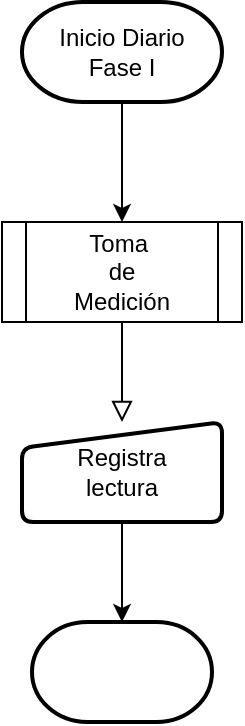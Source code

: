<mxfile version="24.2.3" type="github" pages="2">
  <diagram id="C5RBs43oDa-KdzZeNtuy" name="INICIO JORNADA">
    <mxGraphModel dx="880" dy="508" grid="1" gridSize="10" guides="1" tooltips="1" connect="1" arrows="1" fold="1" page="1" pageScale="1" pageWidth="827" pageHeight="1169" math="0" shadow="0">
      <root>
        <mxCell id="WIyWlLk6GJQsqaUBKTNV-0" />
        <mxCell id="WIyWlLk6GJQsqaUBKTNV-1" parent="WIyWlLk6GJQsqaUBKTNV-0" />
        <mxCell id="WIyWlLk6GJQsqaUBKTNV-4" value="" style="rounded=0;html=1;jettySize=auto;orthogonalLoop=1;fontSize=11;endArrow=block;endFill=0;endSize=8;strokeWidth=1;shadow=0;labelBackgroundColor=none;edgeStyle=orthogonalEdgeStyle;exitX=0.5;exitY=1;exitDx=0;exitDy=0;" parent="WIyWlLk6GJQsqaUBKTNV-1" source="x7VhPs1z7V3mAD25eQ-0-0" target="x7VhPs1z7V3mAD25eQ-0-1" edge="1">
          <mxGeometry y="20" relative="1" as="geometry">
            <mxPoint as="offset" />
            <mxPoint x="220" y="250" as="sourcePoint" />
            <mxPoint x="220" y="270" as="targetPoint" />
          </mxGeometry>
        </mxCell>
        <mxCell id="x7VhPs1z7V3mAD25eQ-0-0" value="&lt;div&gt;Toma&amp;nbsp;&lt;/div&gt;&lt;div&gt;de&lt;/div&gt;&lt;div&gt;Medición&lt;br&gt; &lt;/div&gt;" style="shape=process;whiteSpace=wrap;html=1;backgroundOutline=1;" vertex="1" parent="WIyWlLk6GJQsqaUBKTNV-1">
          <mxGeometry x="160" y="170" width="120" height="50" as="geometry" />
        </mxCell>
        <mxCell id="x7VhPs1z7V3mAD25eQ-0-2" style="edgeStyle=orthogonalEdgeStyle;rounded=0;orthogonalLoop=1;jettySize=auto;html=1;" edge="1" parent="WIyWlLk6GJQsqaUBKTNV-1" source="x7VhPs1z7V3mAD25eQ-0-1">
          <mxGeometry relative="1" as="geometry">
            <mxPoint x="220" y="370" as="targetPoint" />
          </mxGeometry>
        </mxCell>
        <mxCell id="x7VhPs1z7V3mAD25eQ-0-1" value="&lt;div&gt;Registra&lt;/div&gt;&lt;div&gt;lectura&lt;br&gt;&lt;/div&gt;" style="html=1;strokeWidth=2;shape=manualInput;whiteSpace=wrap;rounded=1;size=13;arcSize=11;" vertex="1" parent="WIyWlLk6GJQsqaUBKTNV-1">
          <mxGeometry x="170" y="270" width="100" height="50" as="geometry" />
        </mxCell>
        <mxCell id="x7VhPs1z7V3mAD25eQ-0-3" value="" style="strokeWidth=2;html=1;shape=mxgraph.flowchart.terminator;whiteSpace=wrap;" vertex="1" parent="WIyWlLk6GJQsqaUBKTNV-1">
          <mxGeometry x="175" y="370" width="90" height="50" as="geometry" />
        </mxCell>
        <mxCell id="x7VhPs1z7V3mAD25eQ-0-6" style="edgeStyle=orthogonalEdgeStyle;rounded=0;orthogonalLoop=1;jettySize=auto;html=1;" edge="1" parent="WIyWlLk6GJQsqaUBKTNV-1" source="x7VhPs1z7V3mAD25eQ-0-4" target="x7VhPs1z7V3mAD25eQ-0-0">
          <mxGeometry relative="1" as="geometry" />
        </mxCell>
        <mxCell id="x7VhPs1z7V3mAD25eQ-0-4" value="&lt;div&gt;Inicio Diario&lt;/div&gt;&lt;div&gt;Fase I&lt;br&gt;&lt;/div&gt;" style="strokeWidth=2;html=1;shape=mxgraph.flowchart.terminator;whiteSpace=wrap;" vertex="1" parent="WIyWlLk6GJQsqaUBKTNV-1">
          <mxGeometry x="170" y="60" width="100" height="50" as="geometry" />
        </mxCell>
      </root>
    </mxGraphModel>
  </diagram>
  <diagram id="pT7MzxecGG4wujVrWrOr" name="Página-2">
    <mxGraphModel dx="880" dy="508" grid="1" gridSize="10" guides="1" tooltips="1" connect="1" arrows="1" fold="1" page="1" pageScale="1" pageWidth="827" pageHeight="1169" math="0" shadow="0">
      <root>
        <mxCell id="0" />
        <mxCell id="1" parent="0" />
        <mxCell id="-Nrn2JkLKy3yYLWhkv5x-1" value="&lt;div&gt;Empleado&lt;/div&gt;&lt;div&gt;Encargado&lt;br&gt;&lt;/div&gt;" style="shape=umlActor;verticalLabelPosition=bottom;verticalAlign=top;html=1;outlineConnect=0;" vertex="1" parent="1">
          <mxGeometry x="50" y="170" width="80" height="160" as="geometry" />
        </mxCell>
        <mxCell id="-Nrn2JkLKy3yYLWhkv5x-10" style="edgeStyle=orthogonalEdgeStyle;rounded=0;orthogonalLoop=1;jettySize=auto;html=1;entryX=1;entryY=0.333;entryDx=0;entryDy=0;entryPerimeter=0;" edge="1" parent="1" source="-Nrn2JkLKy3yYLWhkv5x-3" target="-Nrn2JkLKy3yYLWhkv5x-1">
          <mxGeometry relative="1" as="geometry">
            <mxPoint x="210" y="230" as="targetPoint" />
          </mxGeometry>
        </mxCell>
        <mxCell id="-Nrn2JkLKy3yYLWhkv5x-3" value="&lt;div&gt;Registros&lt;/div&gt;&lt;div&gt;Tanques&lt;br&gt;&lt;/div&gt;" style="swimlane;fontStyle=0;childLayout=stackLayout;horizontal=1;startSize=30;horizontalStack=0;resizeParent=1;resizeParentMax=0;resizeLast=0;collapsible=1;marginBottom=0;whiteSpace=wrap;html=1;" vertex="1" parent="1">
          <mxGeometry x="290" y="100" width="140" height="120" as="geometry">
            <mxRectangle x="320" y="110" width="90" height="40" as="alternateBounds" />
          </mxGeometry>
        </mxCell>
        <mxCell id="-Nrn2JkLKy3yYLWhkv5x-4" value="&lt;div&gt;Incluir datos&lt;/div&gt;" style="text;strokeColor=none;fillColor=none;align=left;verticalAlign=middle;spacingLeft=4;spacingRight=4;overflow=hidden;points=[[0,0.5],[1,0.5]];portConstraint=eastwest;rotatable=0;whiteSpace=wrap;html=1;" vertex="1" parent="-Nrn2JkLKy3yYLWhkv5x-3">
          <mxGeometry y="30" width="140" height="30" as="geometry" />
        </mxCell>
        <mxCell id="-Nrn2JkLKy3yYLWhkv5x-5" value="Modificar datos" style="text;strokeColor=none;fillColor=none;align=left;verticalAlign=middle;spacingLeft=4;spacingRight=4;overflow=hidden;points=[[0,0.5],[1,0.5]];portConstraint=eastwest;rotatable=0;whiteSpace=wrap;html=1;" vertex="1" parent="-Nrn2JkLKy3yYLWhkv5x-3">
          <mxGeometry y="60" width="140" height="30" as="geometry" />
        </mxCell>
        <mxCell id="-Nrn2JkLKy3yYLWhkv5x-6" value="Eliminar datos" style="text;strokeColor=none;fillColor=none;align=left;verticalAlign=middle;spacingLeft=4;spacingRight=4;overflow=hidden;points=[[0,0.5],[1,0.5]];portConstraint=eastwest;rotatable=0;whiteSpace=wrap;html=1;" vertex="1" parent="-Nrn2JkLKy3yYLWhkv5x-3">
          <mxGeometry y="90" width="140" height="30" as="geometry" />
        </mxCell>
        <mxCell id="-Nrn2JkLKy3yYLWhkv5x-11" value="&lt;div&gt;Registros&lt;/div&gt;&lt;div&gt;Medidores&lt;br&gt;&lt;/div&gt;" style="swimlane;fontStyle=0;childLayout=stackLayout;horizontal=1;startSize=30;horizontalStack=0;resizeParent=1;resizeParentMax=0;resizeLast=0;collapsible=1;marginBottom=0;whiteSpace=wrap;html=1;" vertex="1" parent="1">
          <mxGeometry x="290" y="240" width="140" height="120" as="geometry">
            <mxRectangle x="320" y="110" width="90" height="40" as="alternateBounds" />
          </mxGeometry>
        </mxCell>
        <mxCell id="-Nrn2JkLKy3yYLWhkv5x-12" value="&lt;div&gt;Incluir datos&lt;/div&gt;" style="text;strokeColor=none;fillColor=none;align=left;verticalAlign=middle;spacingLeft=4;spacingRight=4;overflow=hidden;points=[[0,0.5],[1,0.5]];portConstraint=eastwest;rotatable=0;whiteSpace=wrap;html=1;" vertex="1" parent="-Nrn2JkLKy3yYLWhkv5x-11">
          <mxGeometry y="30" width="140" height="30" as="geometry" />
        </mxCell>
        <mxCell id="-Nrn2JkLKy3yYLWhkv5x-13" value="Modificar datos" style="text;strokeColor=none;fillColor=none;align=left;verticalAlign=middle;spacingLeft=4;spacingRight=4;overflow=hidden;points=[[0,0.5],[1,0.5]];portConstraint=eastwest;rotatable=0;whiteSpace=wrap;html=1;" vertex="1" parent="-Nrn2JkLKy3yYLWhkv5x-11">
          <mxGeometry y="60" width="140" height="30" as="geometry" />
        </mxCell>
        <mxCell id="-Nrn2JkLKy3yYLWhkv5x-14" value="Eliminar datos" style="text;strokeColor=none;fillColor=none;align=left;verticalAlign=middle;spacingLeft=4;spacingRight=4;overflow=hidden;points=[[0,0.5],[1,0.5]];portConstraint=eastwest;rotatable=0;whiteSpace=wrap;html=1;" vertex="1" parent="-Nrn2JkLKy3yYLWhkv5x-11">
          <mxGeometry y="90" width="140" height="30" as="geometry" />
        </mxCell>
        <mxCell id="-Nrn2JkLKy3yYLWhkv5x-15" style="edgeStyle=orthogonalEdgeStyle;rounded=0;orthogonalLoop=1;jettySize=auto;html=1;" edge="1" parent="1" source="-Nrn2JkLKy3yYLWhkv5x-13" target="-Nrn2JkLKy3yYLWhkv5x-1">
          <mxGeometry relative="1" as="geometry" />
        </mxCell>
      </root>
    </mxGraphModel>
  </diagram>
</mxfile>
